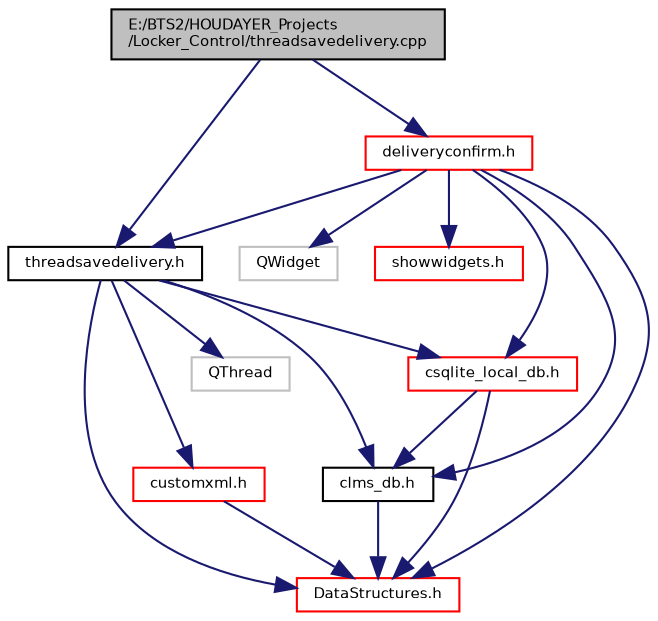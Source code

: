 digraph "E:/BTS2/HOUDAYER_Projects/Locker_Control/threadsavedelivery.cpp"
{
 // INTERACTIVE_SVG=YES
  bgcolor="transparent";
  edge [fontname="Helvetica",fontsize="7",labelfontname="Helvetica",labelfontsize="7"];
  node [fontname="Helvetica",fontsize="7",shape=record];
  Node1 [label="E:/BTS2/HOUDAYER_Projects\l/Locker_Control/threadsavedelivery.cpp",height=0.2,width=0.4,color="black", fillcolor="grey75", style="filled", fontcolor="black"];
  Node1 -> Node2 [color="midnightblue",fontsize="7",style="solid",fontname="Helvetica"];
  Node2 [label="threadsavedelivery.h",height=0.2,width=0.4,color="black",URL="$threadsavedelivery_8h.html"];
  Node2 -> Node3 [color="midnightblue",fontsize="7",style="solid",fontname="Helvetica"];
  Node3 [label="QThread",height=0.2,width=0.4,color="grey75"];
  Node2 -> Node4 [color="midnightblue",fontsize="7",style="solid",fontname="Helvetica"];
  Node4 [label="clms_db.h",height=0.2,width=0.4,color="black",URL="$clms__db_8h.html"];
  Node4 -> Node5 [color="midnightblue",fontsize="7",style="solid",fontname="Helvetica"];
  Node5 [label="DataStructures.h",height=0.2,width=0.4,color="red",URL="$_data_structures_8h.html",tooltip="Definnitions des formats de communications des données entre les classes de l&#39;application LC..."];
  Node2 -> Node6 [color="midnightblue",fontsize="7",style="solid",fontname="Helvetica"];
  Node6 [label="csqlite_local_db.h",height=0.2,width=0.4,color="red",URL="$csqlite__local__db_8h.html"];
  Node6 -> Node5 [color="midnightblue",fontsize="7",style="solid",fontname="Helvetica"];
  Node6 -> Node4 [color="midnightblue",fontsize="7",style="solid",fontname="Helvetica"];
  Node2 -> Node5 [color="midnightblue",fontsize="7",style="solid",fontname="Helvetica"];
  Node2 -> Node7 [color="midnightblue",fontsize="7",style="solid",fontname="Helvetica"];
  Node7 [label="customxml.h",height=0.2,width=0.4,color="red",URL="$customxml_8h.html"];
  Node7 -> Node5 [color="midnightblue",fontsize="7",style="solid",fontname="Helvetica"];
  Node1 -> Node8 [color="midnightblue",fontsize="7",style="solid",fontname="Helvetica"];
  Node8 [label="deliveryconfirm.h",height=0.2,width=0.4,color="red",URL="$deliveryconfirm_8h.html"];
  Node8 -> Node9 [color="midnightblue",fontsize="7",style="solid",fontname="Helvetica"];
  Node9 [label="QWidget",height=0.2,width=0.4,color="grey75"];
  Node8 -> Node10 [color="midnightblue",fontsize="7",style="solid",fontname="Helvetica"];
  Node10 [label="showwidgets.h",height=0.2,width=0.4,color="red",URL="$showwidgets_8h.html"];
  Node8 -> Node6 [color="midnightblue",fontsize="7",style="solid",fontname="Helvetica"];
  Node8 -> Node4 [color="midnightblue",fontsize="7",style="solid",fontname="Helvetica"];
  Node8 -> Node5 [color="midnightblue",fontsize="7",style="solid",fontname="Helvetica"];
  Node8 -> Node2 [color="midnightblue",fontsize="7",style="solid",fontname="Helvetica"];
}
